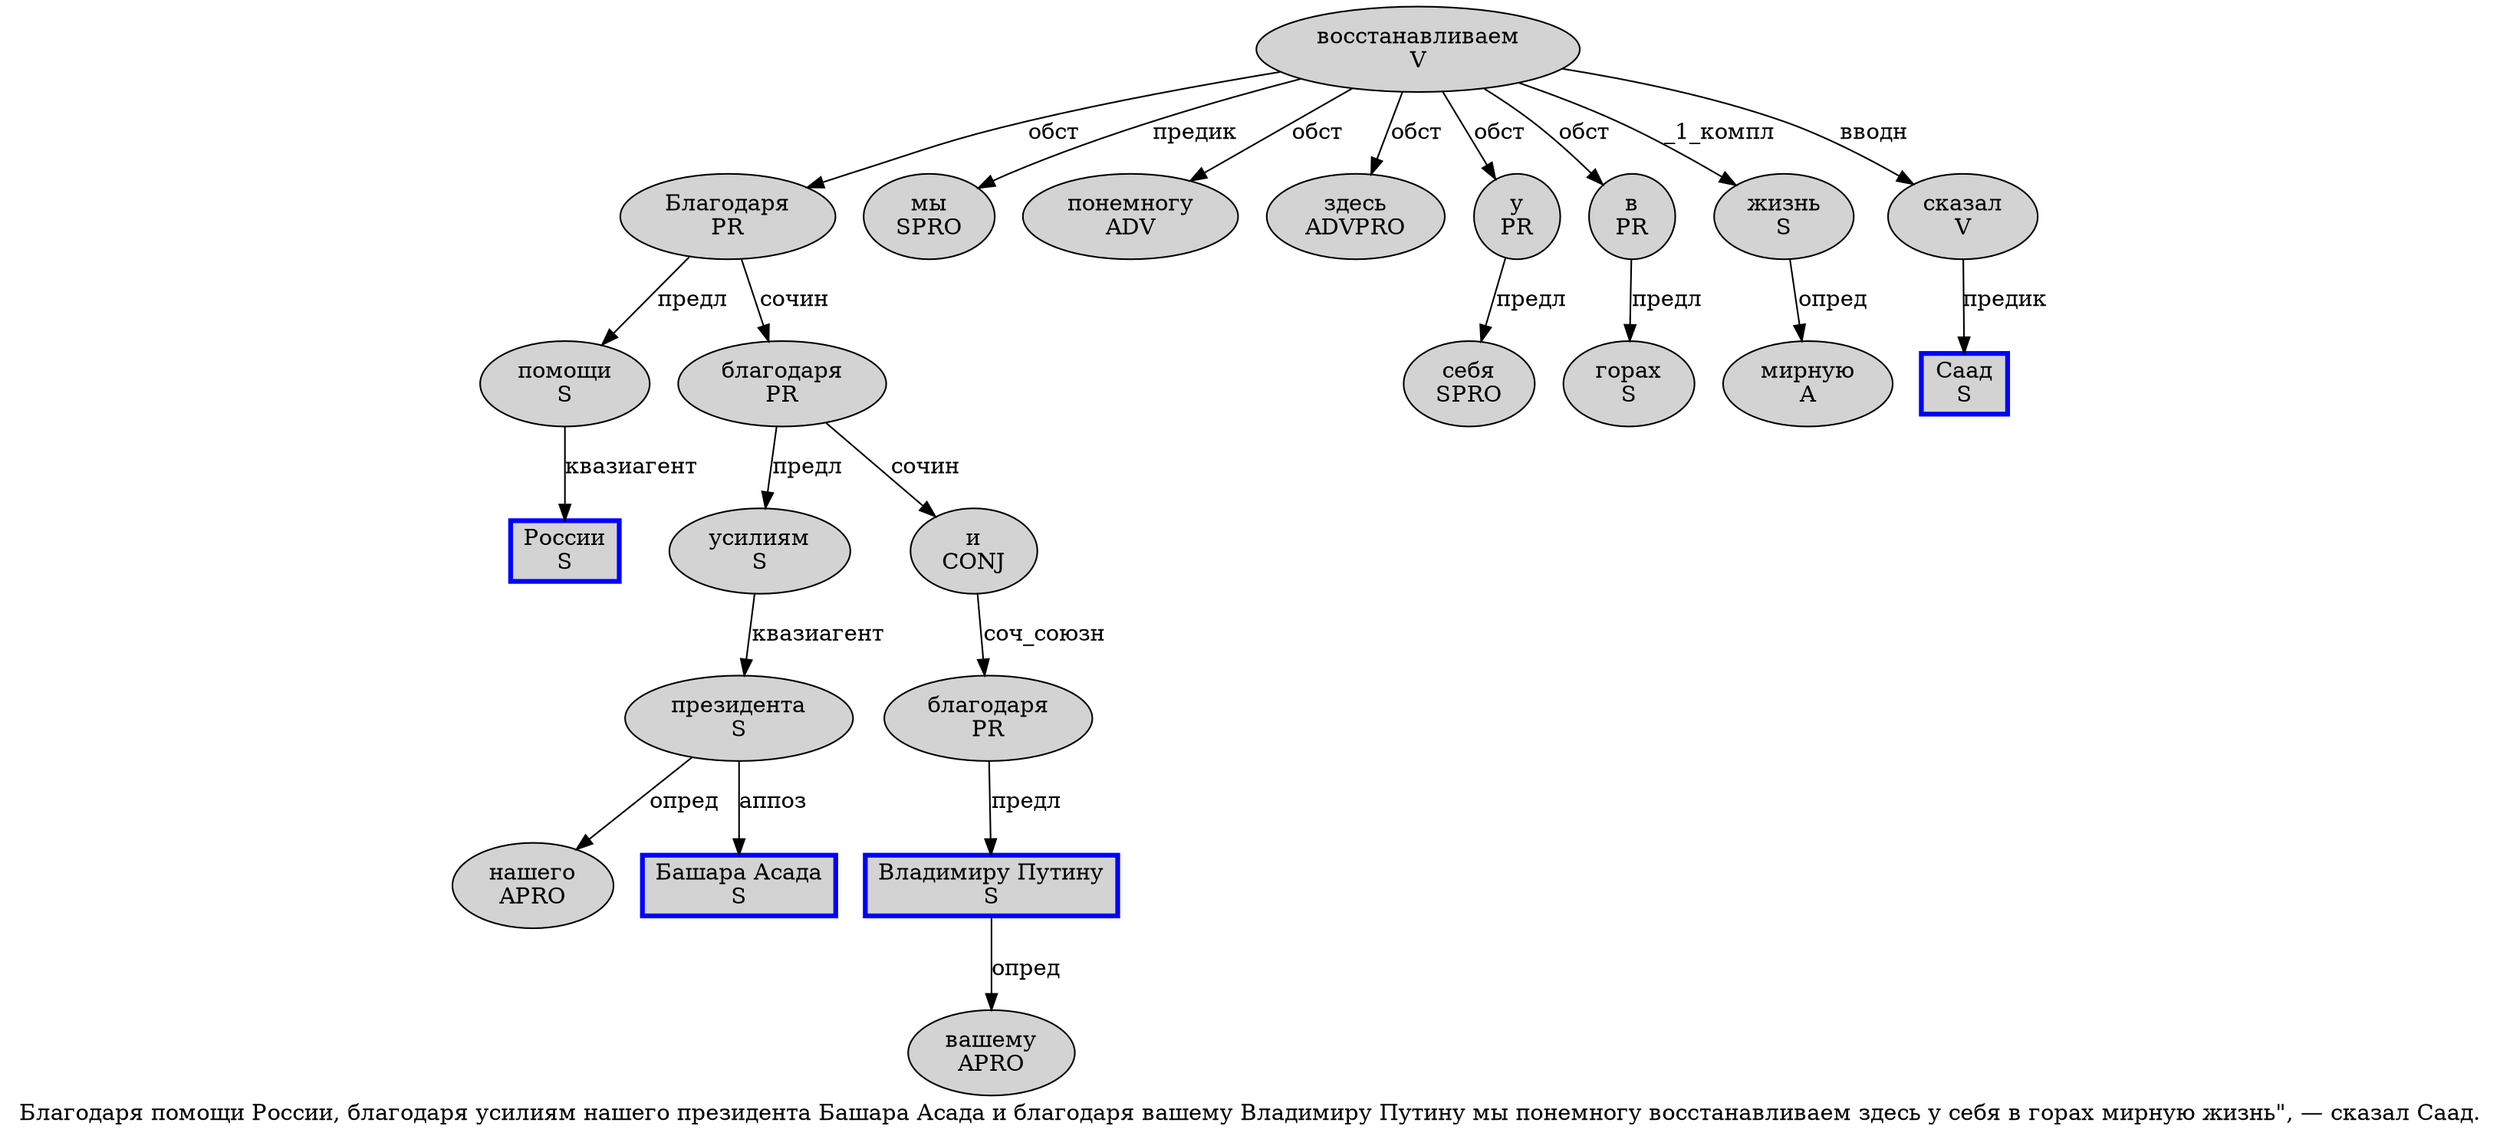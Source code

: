 digraph SENTENCE_1295 {
	graph [label="Благодаря помощи России, благодаря усилиям нашего президента Башара Асада и благодаря вашему Владимиру Путину мы понемногу восстанавливаем здесь у себя в горах мирную жизнь\", — сказал Саад."]
	node [style=filled]
		0 [label="Благодаря
PR" color="" fillcolor=lightgray penwidth=1 shape=ellipse]
		1 [label="помощи
S" color="" fillcolor=lightgray penwidth=1 shape=ellipse]
		2 [label="России
S" color=blue fillcolor=lightgray penwidth=3 shape=box]
		4 [label="благодаря
PR" color="" fillcolor=lightgray penwidth=1 shape=ellipse]
		5 [label="усилиям
S" color="" fillcolor=lightgray penwidth=1 shape=ellipse]
		6 [label="нашего
APRO" color="" fillcolor=lightgray penwidth=1 shape=ellipse]
		7 [label="президента
S" color="" fillcolor=lightgray penwidth=1 shape=ellipse]
		8 [label="Башара Асада
S" color=blue fillcolor=lightgray penwidth=3 shape=box]
		9 [label="и
CONJ" color="" fillcolor=lightgray penwidth=1 shape=ellipse]
		10 [label="благодаря
PR" color="" fillcolor=lightgray penwidth=1 shape=ellipse]
		11 [label="вашему
APRO" color="" fillcolor=lightgray penwidth=1 shape=ellipse]
		12 [label="Владимиру Путину
S" color=blue fillcolor=lightgray penwidth=3 shape=box]
		13 [label="мы
SPRO" color="" fillcolor=lightgray penwidth=1 shape=ellipse]
		14 [label="понемногу
ADV" color="" fillcolor=lightgray penwidth=1 shape=ellipse]
		15 [label="восстанавливаем
V" color="" fillcolor=lightgray penwidth=1 shape=ellipse]
		16 [label="здесь
ADVPRO" color="" fillcolor=lightgray penwidth=1 shape=ellipse]
		17 [label="у
PR" color="" fillcolor=lightgray penwidth=1 shape=ellipse]
		18 [label="себя
SPRO" color="" fillcolor=lightgray penwidth=1 shape=ellipse]
		19 [label="в
PR" color="" fillcolor=lightgray penwidth=1 shape=ellipse]
		20 [label="горах
S" color="" fillcolor=lightgray penwidth=1 shape=ellipse]
		21 [label="мирную
A" color="" fillcolor=lightgray penwidth=1 shape=ellipse]
		22 [label="жизнь
S" color="" fillcolor=lightgray penwidth=1 shape=ellipse]
		26 [label="сказал
V" color="" fillcolor=lightgray penwidth=1 shape=ellipse]
		27 [label="Саад
S" color=blue fillcolor=lightgray penwidth=3 shape=box]
			12 -> 11 [label="опред"]
			26 -> 27 [label="предик"]
			15 -> 0 [label="обст"]
			15 -> 13 [label="предик"]
			15 -> 14 [label="обст"]
			15 -> 16 [label="обст"]
			15 -> 17 [label="обст"]
			15 -> 19 [label="обст"]
			15 -> 22 [label="_1_компл"]
			15 -> 26 [label="вводн"]
			1 -> 2 [label="квазиагент"]
			4 -> 5 [label="предл"]
			4 -> 9 [label="сочин"]
			9 -> 10 [label="соч_союзн"]
			5 -> 7 [label="квазиагент"]
			10 -> 12 [label="предл"]
			19 -> 20 [label="предл"]
			0 -> 1 [label="предл"]
			0 -> 4 [label="сочин"]
			7 -> 6 [label="опред"]
			7 -> 8 [label="аппоз"]
			22 -> 21 [label="опред"]
			17 -> 18 [label="предл"]
}